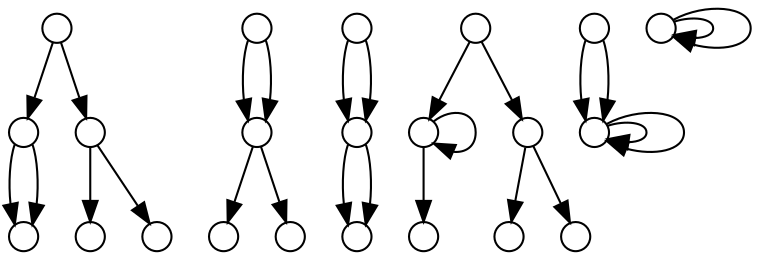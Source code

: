 digraph G {
  graph [splines=false overlap=false]
  node  [shape=ellipse, width=0.2, height=0.2, label=""]
  0 [style=filled, fillcolor="white"];
  1 [style=filled, fillcolor="white"];
  2 [style=filled, fillcolor="white"];
  3 [style=filled, fillcolor="white"];
  4 [style=filled, fillcolor="white"];
  5 [style=filled, fillcolor="white"];
/****
  6 [style=filled, fillcolor="white"];
  7 [style=filled, fillcolor="white"];
****/
  8 [style=filled, fillcolor="white"];
  9 [style=filled, fillcolor="white"];
  10 [style=filled, fillcolor="white"];
  11 [style=filled, fillcolor="white"];
  12 [style=filled, fillcolor="white"];
  13 [style=filled, fillcolor="white"];
  14 [style=filled, fillcolor="white"];
  15 [style=filled, fillcolor="white"];
  16 [style=filled, fillcolor="white"];
  17 [style=filled, fillcolor="white"];
  18 [style=filled, fillcolor="white"];
  19 [style=filled, fillcolor="white"];
  20 [style=filled, fillcolor="white"];
  21 [style=filled, fillcolor="white"];
  22 [style=filled, fillcolor="white"];
  23 [style=filled, fillcolor="white"];

0 -> 1
0 -> 2
1 -> 3
1 -> 3
2 -> 4
2 -> 5

8 -> 9
8 -> 9
9 -> 10
9 -> 11

12 -> 13
12 -> 13
13 -> 14
13 -> 14

15 -> 16
15 -> 17
16 -> 16
16 -> 20
17 -> 18
17 -> 19

23 -> 21
23 -> 21
21 -> 21
21 -> 21

22 -> 22
22 -> 22
/*
  label = "Label text\n";  fontsize=14;
*/
}
